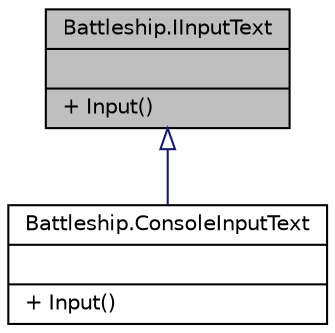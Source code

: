 digraph "Battleship.IInputText"
{
 // INTERACTIVE_SVG=YES
 // LATEX_PDF_SIZE
  edge [fontname="Helvetica",fontsize="10",labelfontname="Helvetica",labelfontsize="10"];
  node [fontname="Helvetica",fontsize="10",shape=record];
  Node1 [label="{Battleship.IInputText\n||+ Input()\l}",height=0.2,width=0.4,color="black", fillcolor="grey75", style="filled", fontcolor="black",tooltip="Se crea la interfaz en caso de que en el futuro haya una nueva forma de ingresar información...."];
  Node1 -> Node2 [dir="back",color="midnightblue",fontsize="10",style="solid",arrowtail="onormal",fontname="Helvetica"];
  Node2 [label="{Battleship.ConsoleInputText\n||+ Input()\l}",height=0.2,width=0.4,color="black", fillcolor="white", style="filled",URL="$classBattleship_1_1ConsoleInputText.html",tooltip="Implementa la Interfaz IInputText"];
}
